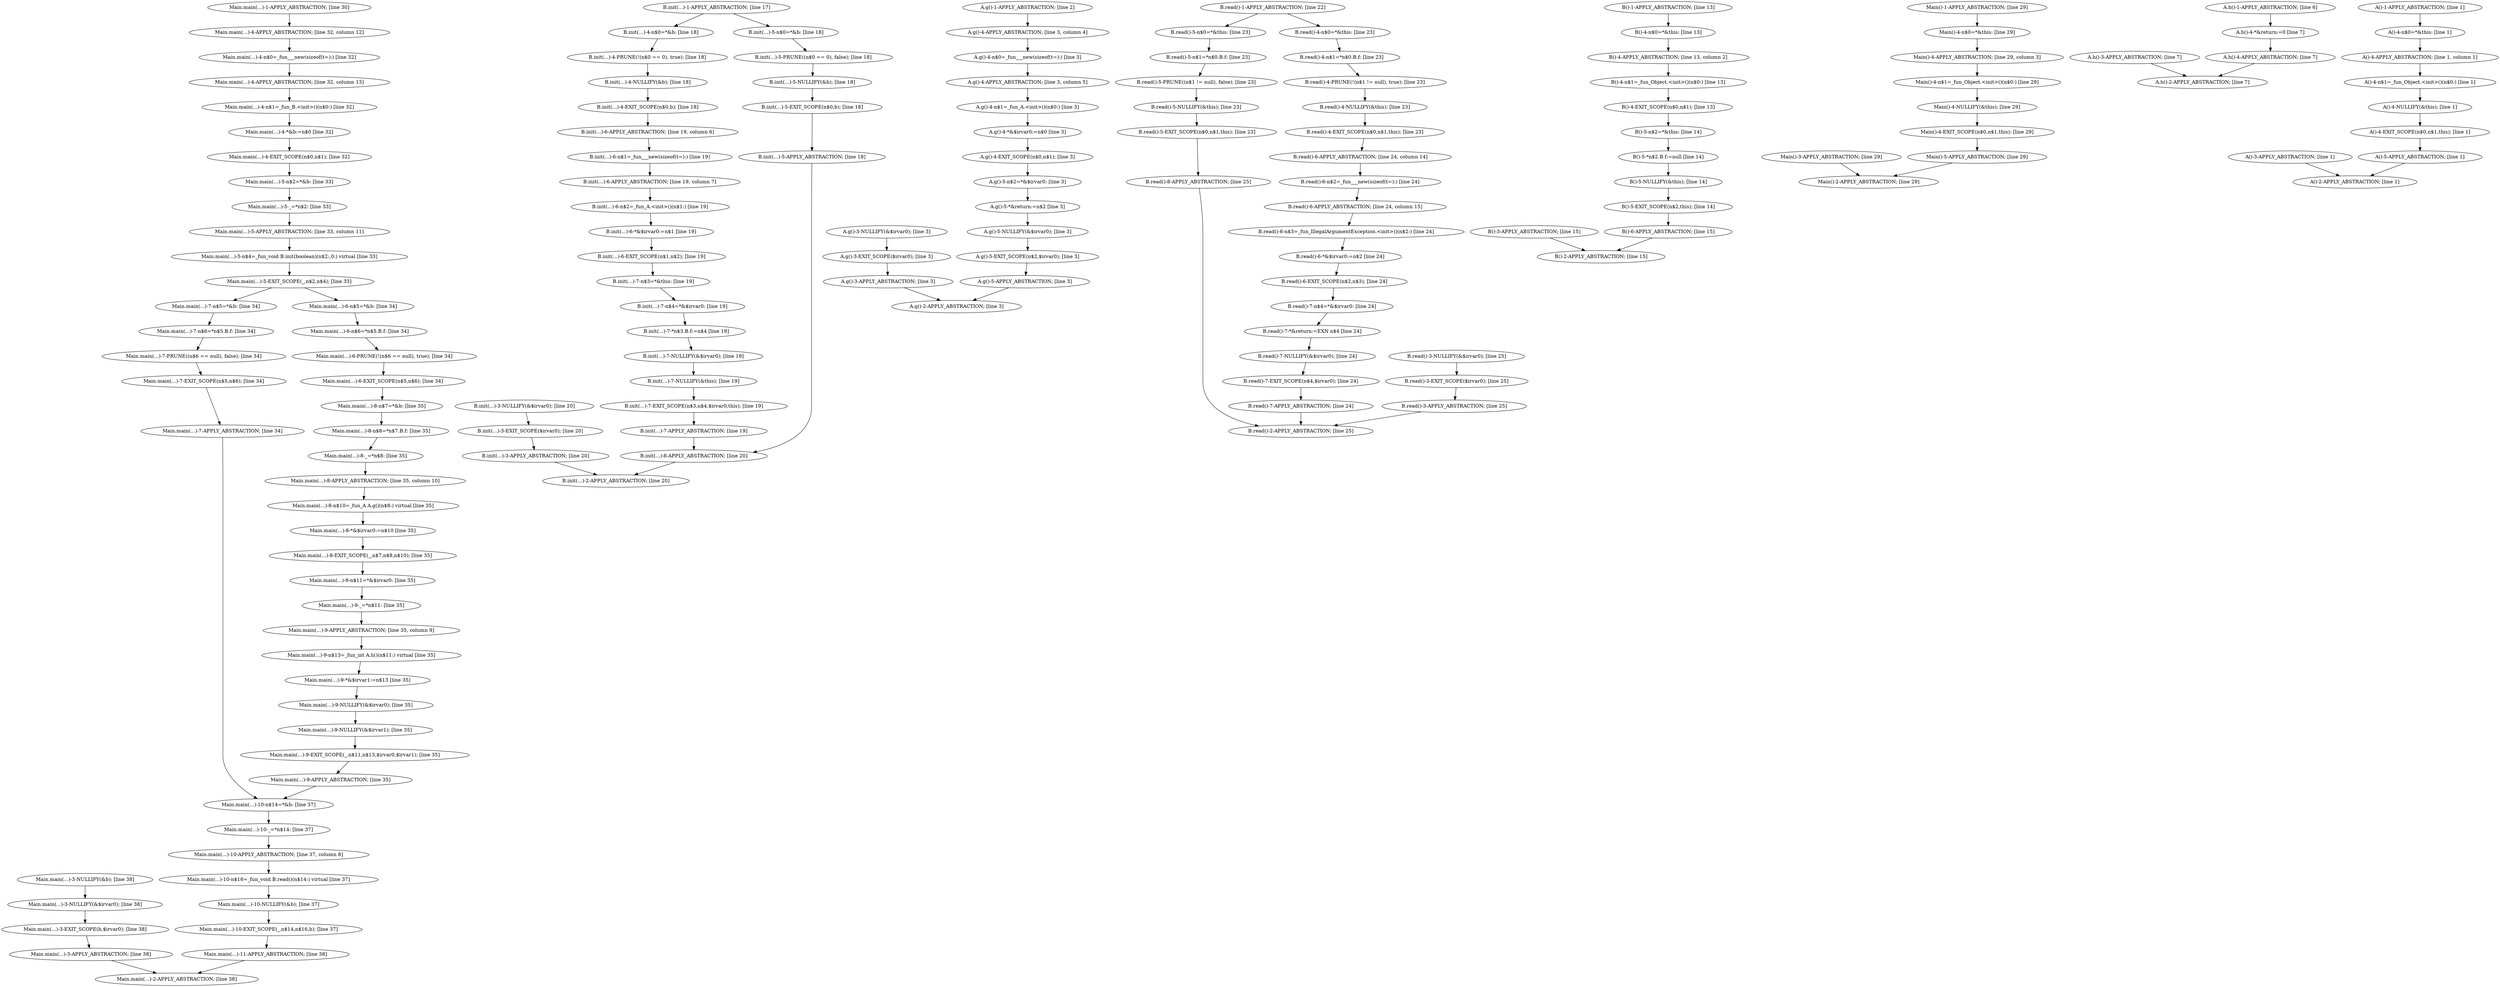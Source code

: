 digraph G {
  "Main.main(...)-9-n$13=_fun_int A.h()(n$11:) virtual [line 35]";
  "B.init(...)-3-NULLIFY(&$irvar0); [line 20]";
  "B.init(...)-5-EXIT_SCOPE(n$0,b); [line 18]";
  "A.g()-5-NULLIFY(&$irvar0); [line 3]";
  "B.read()-4-EXIT_SCOPE(n$0,n$1,this); [line 23]";
  "B()-3-APPLY_ABSTRACTION; [line 15]";
  "A.g()-4-n$0=_fun___new(sizeof(t=):) [line 3]";
  "B.read()-4-n$1=*n$0.B.f: [line 23]";
  "Main.main(...)-11-APPLY_ABSTRACTION; [line 38]";
  "A.g()-4-APPLY_ABSTRACTION; [line 3, column 4]";
  "B()-4-n$1=_fun_Object.<init>()(n$0:) [line 13]";
  "B.read()-8-APPLY_ABSTRACTION; [line 25]";
  "Main.main(...)-4-n$0=_fun___new(sizeof(t=):) [line 32]";
  "Main.main(...)-4-APPLY_ABSTRACTION; [line 32, column 12]";
  "Main.main(...)-8-n$10=_fun_A A.g()(n$8:) virtual [line 35]";
  "A.g()-3-APPLY_ABSTRACTION; [line 3]";
  "A.g()-4-*&$irvar0:=n$0 [line 3]";
  "B()-5-*n$2.B.f:=null [line 14]";
  "B.init(...)-4-NULLIFY(&b); [line 18]";
  "B.read()-6-APPLY_ABSTRACTION; [line 24, column 14]";
  "B.init(...)-6-*&$irvar0:=n$1 [line 19]";
  "Main.main(...)-4-APPLY_ABSTRACTION; [line 32, column 13]";
  "Main()-4-NULLIFY(&this); [line 29]";
  "Main.main(...)-3-NULLIFY(&b); [line 38]";
  "Main.main(...)-6-PRUNE(!(n$6 == null), true); [line 34]";
  "A.h()-4-*&return:=0 [line 7]";
  "B.read()-1-APPLY_ABSTRACTION; [line 22]";
  "Main.main(...)-9-NULLIFY(&$irvar1); [line 35]";
  "B.init(...)-7-n$4=*&$irvar0: [line 19]";
  "B.read()-7-APPLY_ABSTRACTION; [line 24]";
  "Main.main(...)-10-_=*n$14: [line 37]";
  "A.g()-2-APPLY_ABSTRACTION; [line 3]";
  "B.init(...)-7-NULLIFY(&this); [line 19]";
  "A()-4-NULLIFY(&this); [line 1]";
  "A.h()-4-APPLY_ABSTRACTION; [line 7]";
  "B()-5-EXIT_SCOPE(n$2,this); [line 14]";
  "Main.main(...)-9-_=*n$11: [line 35]";
  "B.read()-5-EXIT_SCOPE(n$0,n$1,this); [line 23]";
  "Main.main(...)-6-EXIT_SCOPE(n$5,n$6); [line 34]";
  "B.init(...)-7-NULLIFY(&$irvar0); [line 19]";
  "B()-4-EXIT_SCOPE(n$0,n$1); [line 13]";
  "Main()-3-APPLY_ABSTRACTION; [line 29]";
  "A.g()-5-EXIT_SCOPE(n$2,$irvar0); [line 3]";
  "Main.main(...)-5-APPLY_ABSTRACTION; [line 33, column 11]";
  "Main.main(...)-7-n$5=*&b: [line 34]";
  "Main.main(...)-10-n$16=_fun_void B.read()(n$14:) virtual [line 37]";
  "Main.main(...)-7-EXIT_SCOPE(n$5,n$6); [line 34]";
  "Main.main(...)-8-APPLY_ABSTRACTION; [line 35, column 10]";
  "B.init(...)-8-APPLY_ABSTRACTION; [line 20]";
  "Main.main(...)-2-APPLY_ABSTRACTION; [line 38]";
  "B.read()-7-NULLIFY(&$irvar0); [line 24]";
  "Main.main(...)-9-NULLIFY(&$irvar0); [line 35]";
  "Main()-4-APPLY_ABSTRACTION; [line 29, column 3]";
  "B.init(...)-5-PRUNE((n$0 == 0), false); [line 18]";
  "Main.main(...)-3-EXIT_SCOPE(b,$irvar0); [line 38]";
  "Main.main(...)-5-n$2=*&b: [line 33]";
  "Main.main(...)-6-n$5=*&b: [line 34]";
  "A()-4-APPLY_ABSTRACTION; [line 1, column 1]";
  "B.read()-7-EXIT_SCOPE(n$4,$irvar0); [line 24]";
  "A.g()-4-APPLY_ABSTRACTION; [line 3, column 5]";
  "Main.main(...)-8-n$8=*n$7.B.f: [line 35]";
  "Main.main(...)-3-NULLIFY(&$irvar0); [line 38]";
  "Main()-5-APPLY_ABSTRACTION; [line 29]";
  "Main.main(...)-4-*&b:=n$0 [line 32]";
  "B.read()-7-n$4=*&$irvar0: [line 24]";
  "A()-2-APPLY_ABSTRACTION; [line 1]";
  "B.init(...)-1-APPLY_ABSTRACTION; [line 17]";
  "Main.main(...)-9-APPLY_ABSTRACTION; [line 35]";
  "B.init(...)-2-APPLY_ABSTRACTION; [line 20]";
  "A.g()-5-n$2=*&$irvar0: [line 3]";
  "B()-4-APPLY_ABSTRACTION; [line 13, column 2]";
  "Main()-4-n$0=*&this: [line 29]";
  "B.init(...)-3-EXIT_SCOPE($irvar0); [line 20]";
  "B.read()-5-n$0=*&this: [line 23]";
  "A.g()-4-EXIT_SCOPE(n$0,n$1); [line 3]";
  "B.read()-2-APPLY_ABSTRACTION; [line 25]";
  "B.init(...)-4-n$0=*&b: [line 18]";
  "Main()-4-EXIT_SCOPE(n$0,n$1,this); [line 29]";
  "B.init(...)-5-APPLY_ABSTRACTION; [line 18]";
  "B.init(...)-7-EXIT_SCOPE(n$3,n$4,$irvar0,this); [line 19]";
  "Main.main(...)-3-APPLY_ABSTRACTION; [line 38]";
  "B.init(...)-6-n$2=_fun_A.<init>()(n$1:) [line 19]";
  "A.h()-1-APPLY_ABSTRACTION; [line 6]";
  "A.g()-5-*&return:=n$2 [line 3]";
  "A.h()-2-APPLY_ABSTRACTION; [line 7]";
  "A()-4-EXIT_SCOPE(n$0,n$1,this); [line 1]";
  "Main.main(...)-9-APPLY_ABSTRACTION; [line 35, column 9]";
  "Main()-4-n$1=_fun_Object.<init>()(n$0:) [line 29]";
  "A.g()-3-EXIT_SCOPE($irvar0); [line 3]";
  "A()-5-APPLY_ABSTRACTION; [line 1]";
  "B.read()-6-n$2=_fun___new(sizeof(t=):) [line 24]";
  "Main.main(...)-9-n$11=*&$irvar0: [line 35]";
  "A()-4-n$0=*&this: [line 1]";
  "Main()-1-APPLY_ABSTRACTION; [line 29]";
  "Main.main(...)-10-EXIT_SCOPE(_,n$14,n$16,b); [line 37]";
  "Main.main(...)-5-_=*n$2: [line 33]";
  "B.init(...)-6-APPLY_ABSTRACTION; [line 19, column 6]";
  "B.read()-3-NULLIFY(&$irvar0); [line 25]";
  "Main.main(...)-8-EXIT_SCOPE(_,n$7,n$8,n$10); [line 35]";
  "B()-4-n$0=*&this: [line 13]";
  "B.read()-6-*&$irvar0:=n$2 [line 24]";
  "B.init(...)-5-NULLIFY(&b); [line 18]";
  "A.g()-1-APPLY_ABSTRACTION; [line 2]";
  "Main.main(...)-7-n$6=*n$5.B.f: [line 34]";
  "B.read()-6-EXIT_SCOPE(n$2,n$3); [line 24]";
  "B.read()-6-n$3=_fun_IllegalArgumentException.<init>()(n$2:) [line 24]";
  "B.read()-4-PRUNE(!(n$1 != null), true); [line 23]";
  "B.init(...)-6-n$1=_fun___new(sizeof(t=):) [line 19]";
  "B()-1-APPLY_ABSTRACTION; [line 13]";
  "B.init(...)-7-APPLY_ABSTRACTION; [line 19]";
  "Main.main(...)-4-EXIT_SCOPE(n$0,n$1); [line 32]";
  "Main.main(...)-9-EXIT_SCOPE(_,n$11,n$13,$irvar0,$irvar1); [line 35]";
  "Main.main(...)-7-PRUNE((n$6 == null), false); [line 34]";
  "B.init(...)-4-EXIT_SCOPE(n$0,b); [line 18]";
  "A()-4-n$1=_fun_Object.<init>()(n$0:) [line 1]";
  "Main.main(...)-10-NULLIFY(&b); [line 37]";
  "Main.main(...)-8-_=*n$8: [line 35]";
  "Main.main(...)-9-*&$irvar1:=n$13 [line 35]";
  "B.init(...)-5-n$0=*&b: [line 18]";
  "B.read()-7-*&return:=EXN n$4 [line 24]";
  "Main.main(...)-5-n$4=_fun_void B.init(boolean)(n$2:,0:) virtual [line 33]";
  "B.init(...)-4-PRUNE(!(n$0 == 0), true); [line 18]";
  "Main()-2-APPLY_ABSTRACTION; [line 29]";
  "B.init(...)-6-APPLY_ABSTRACTION; [line 19, column 7]";
  "B.init(...)-7-*n$3.B.f:=n$4 [line 19]";
  "B.read()-6-APPLY_ABSTRACTION; [line 24, column 15]";
  "Main.main(...)-8-*&$irvar0:=n$10 [line 35]";
  "B()-5-NULLIFY(&this); [line 14]";
  "B()-6-APPLY_ABSTRACTION; [line 15]";
  "B.read()-3-EXIT_SCOPE($irvar0); [line 25]";
  "A.g()-4-n$1=_fun_A.<init>()(n$0:) [line 3]";
  "Main.main(...)-1-APPLY_ABSTRACTION; [line 30]";
  "A.h()-3-APPLY_ABSTRACTION; [line 7]";
  "B.init(...)-3-APPLY_ABSTRACTION; [line 20]";
  "B.read()-5-PRUNE((n$1 != null), false); [line 23]";
  "Main.main(...)-8-n$7=*&b: [line 35]";
  "B()-5-n$2=*&this: [line 14]";
  "Main.main(...)-4-n$1=_fun_B.<init>()(n$0:) [line 32]";
  "B.init(...)-7-n$3=*&this: [line 19]";
  "A.g()-3-NULLIFY(&$irvar0); [line 3]";
  "A()-1-APPLY_ABSTRACTION; [line 1]";
  "B.read()-5-NULLIFY(&this); [line 23]";
  "B.init(...)-6-EXIT_SCOPE(n$1,n$2); [line 19]";
  "B.read()-3-APPLY_ABSTRACTION; [line 25]";
  "B.read()-4-NULLIFY(&this); [line 23]";
  "B.read()-5-n$1=*n$0.B.f: [line 23]";
  "Main.main(...)-6-n$6=*n$5.B.f: [line 34]";
  "Main.main(...)-10-n$14=*&b: [line 37]";
  "A()-3-APPLY_ABSTRACTION; [line 1]";
  "Main.main(...)-5-EXIT_SCOPE(_,n$2,n$4); [line 33]";
  "Main.main(...)-7-APPLY_ABSTRACTION; [line 34]";
  "Main.main(...)-10-APPLY_ABSTRACTION; [line 37, column 8]";
  "B.read()-4-n$0=*&this: [line 23]";
  "A.g()-5-APPLY_ABSTRACTION; [line 3]";
  "B()-2-APPLY_ABSTRACTION; [line 15]";
  
  
  "Main.main(...)-9-n$13=_fun_int A.h()(n$11:) virtual [line 35]" -> "Main.main(...)-9-*&$irvar1:=n$13 [line 35]";
  "B.init(...)-3-NULLIFY(&$irvar0); [line 20]" -> "B.init(...)-3-EXIT_SCOPE($irvar0); [line 20]";
  "B.init(...)-5-EXIT_SCOPE(n$0,b); [line 18]" -> "B.init(...)-5-APPLY_ABSTRACTION; [line 18]";
  "A.g()-5-NULLIFY(&$irvar0); [line 3]" -> "A.g()-5-EXIT_SCOPE(n$2,$irvar0); [line 3]";
  "B.read()-4-EXIT_SCOPE(n$0,n$1,this); [line 23]" -> "B.read()-6-APPLY_ABSTRACTION; [line 24, column 14]";
  "B()-3-APPLY_ABSTRACTION; [line 15]" -> "B()-2-APPLY_ABSTRACTION; [line 15]";
  "A.g()-4-n$0=_fun___new(sizeof(t=):) [line 3]" -> "A.g()-4-APPLY_ABSTRACTION; [line 3, column 5]";
  "B.read()-4-n$1=*n$0.B.f: [line 23]" -> "B.read()-4-PRUNE(!(n$1 != null), true); [line 23]";
  "Main.main(...)-11-APPLY_ABSTRACTION; [line 38]" -> "Main.main(...)-2-APPLY_ABSTRACTION; [line 38]";
  "A.g()-4-APPLY_ABSTRACTION; [line 3, column 4]" -> "A.g()-4-n$0=_fun___new(sizeof(t=):) [line 3]";
  "B()-4-n$1=_fun_Object.<init>()(n$0:) [line 13]" -> "B()-4-EXIT_SCOPE(n$0,n$1); [line 13]";
  "B.read()-8-APPLY_ABSTRACTION; [line 25]" -> "B.read()-2-APPLY_ABSTRACTION; [line 25]";
  "Main.main(...)-4-n$0=_fun___new(sizeof(t=):) [line 32]" -> "Main.main(...)-4-APPLY_ABSTRACTION; [line 32, column 13]";
  "Main.main(...)-4-APPLY_ABSTRACTION; [line 32, column 12]" -> "Main.main(...)-4-n$0=_fun___new(sizeof(t=):) [line 32]";
  "Main.main(...)-8-n$10=_fun_A A.g()(n$8:) virtual [line 35]" -> "Main.main(...)-8-*&$irvar0:=n$10 [line 35]";
  "A.g()-3-APPLY_ABSTRACTION; [line 3]" -> "A.g()-2-APPLY_ABSTRACTION; [line 3]";
  "A.g()-4-*&$irvar0:=n$0 [line 3]" -> "A.g()-4-EXIT_SCOPE(n$0,n$1); [line 3]";
  "B()-5-*n$2.B.f:=null [line 14]" -> "B()-5-NULLIFY(&this); [line 14]";
  "B.init(...)-4-NULLIFY(&b); [line 18]" -> "B.init(...)-4-EXIT_SCOPE(n$0,b); [line 18]";
  "B.read()-6-APPLY_ABSTRACTION; [line 24, column 14]" -> "B.read()-6-n$2=_fun___new(sizeof(t=):) [line 24]";
  "B.init(...)-6-*&$irvar0:=n$1 [line 19]" -> "B.init(...)-6-EXIT_SCOPE(n$1,n$2); [line 19]";
  "Main.main(...)-4-APPLY_ABSTRACTION; [line 32, column 13]" -> "Main.main(...)-4-n$1=_fun_B.<init>()(n$0:) [line 32]";
  "Main()-4-NULLIFY(&this); [line 29]" -> "Main()-4-EXIT_SCOPE(n$0,n$1,this); [line 29]";
  "Main.main(...)-3-NULLIFY(&b); [line 38]" -> "Main.main(...)-3-NULLIFY(&$irvar0); [line 38]";
  "Main.main(...)-6-PRUNE(!(n$6 == null), true); [line 34]" -> "Main.main(...)-6-EXIT_SCOPE(n$5,n$6); [line 34]";
  "A.h()-4-*&return:=0 [line 7]" -> "A.h()-4-APPLY_ABSTRACTION; [line 7]";
  "B.read()-1-APPLY_ABSTRACTION; [line 22]" -> "B.read()-4-n$0=*&this: [line 23]";
  "B.read()-1-APPLY_ABSTRACTION; [line 22]" -> "B.read()-5-n$0=*&this: [line 23]";
  "Main.main(...)-9-NULLIFY(&$irvar1); [line 35]" -> "Main.main(...)-9-EXIT_SCOPE(_,n$11,n$13,$irvar0,$irvar1); [line 35]";
  "B.init(...)-7-n$4=*&$irvar0: [line 19]" -> "B.init(...)-7-*n$3.B.f:=n$4 [line 19]";
  "B.read()-7-APPLY_ABSTRACTION; [line 24]" -> "B.read()-2-APPLY_ABSTRACTION; [line 25]";
  "Main.main(...)-10-_=*n$14: [line 37]" -> "Main.main(...)-10-APPLY_ABSTRACTION; [line 37, column 8]";
  "B.init(...)-7-NULLIFY(&this); [line 19]" -> "B.init(...)-7-EXIT_SCOPE(n$3,n$4,$irvar0,this); [line 19]";
  "A()-4-NULLIFY(&this); [line 1]" -> "A()-4-EXIT_SCOPE(n$0,n$1,this); [line 1]";
  "A.h()-4-APPLY_ABSTRACTION; [line 7]" -> "A.h()-2-APPLY_ABSTRACTION; [line 7]";
  "B()-5-EXIT_SCOPE(n$2,this); [line 14]" -> "B()-6-APPLY_ABSTRACTION; [line 15]";
  "Main.main(...)-9-_=*n$11: [line 35]" -> "Main.main(...)-9-APPLY_ABSTRACTION; [line 35, column 9]";
  "B.read()-5-EXIT_SCOPE(n$0,n$1,this); [line 23]" -> "B.read()-8-APPLY_ABSTRACTION; [line 25]";
  "Main.main(...)-6-EXIT_SCOPE(n$5,n$6); [line 34]" -> "Main.main(...)-8-n$7=*&b: [line 35]";
  "B.init(...)-7-NULLIFY(&$irvar0); [line 19]" -> "B.init(...)-7-NULLIFY(&this); [line 19]";
  "B()-4-EXIT_SCOPE(n$0,n$1); [line 13]" -> "B()-5-n$2=*&this: [line 14]";
  "Main()-3-APPLY_ABSTRACTION; [line 29]" -> "Main()-2-APPLY_ABSTRACTION; [line 29]";
  "A.g()-5-EXIT_SCOPE(n$2,$irvar0); [line 3]" -> "A.g()-5-APPLY_ABSTRACTION; [line 3]";
  "Main.main(...)-5-APPLY_ABSTRACTION; [line 33, column 11]" -> "Main.main(...)-5-n$4=_fun_void B.init(boolean)(n$2:,0:) virtual [line 33]";
  "Main.main(...)-7-n$5=*&b: [line 34]" -> "Main.main(...)-7-n$6=*n$5.B.f: [line 34]";
  "Main.main(...)-10-n$16=_fun_void B.read()(n$14:) virtual [line 37]" -> "Main.main(...)-10-NULLIFY(&b); [line 37]";
  "Main.main(...)-7-EXIT_SCOPE(n$5,n$6); [line 34]" -> "Main.main(...)-7-APPLY_ABSTRACTION; [line 34]";
  "Main.main(...)-8-APPLY_ABSTRACTION; [line 35, column 10]" -> "Main.main(...)-8-n$10=_fun_A A.g()(n$8:) virtual [line 35]";
  "B.init(...)-8-APPLY_ABSTRACTION; [line 20]" -> "B.init(...)-2-APPLY_ABSTRACTION; [line 20]";
  "B.read()-7-NULLIFY(&$irvar0); [line 24]" -> "B.read()-7-EXIT_SCOPE(n$4,$irvar0); [line 24]";
  "Main.main(...)-9-NULLIFY(&$irvar0); [line 35]" -> "Main.main(...)-9-NULLIFY(&$irvar1); [line 35]";
  "Main()-4-APPLY_ABSTRACTION; [line 29, column 3]" -> "Main()-4-n$1=_fun_Object.<init>()(n$0:) [line 29]";
  "B.init(...)-5-PRUNE((n$0 == 0), false); [line 18]" -> "B.init(...)-5-NULLIFY(&b); [line 18]";
  "Main.main(...)-3-EXIT_SCOPE(b,$irvar0); [line 38]" -> "Main.main(...)-3-APPLY_ABSTRACTION; [line 38]";
  "Main.main(...)-5-n$2=*&b: [line 33]" -> "Main.main(...)-5-_=*n$2: [line 33]";
  "Main.main(...)-6-n$5=*&b: [line 34]" -> "Main.main(...)-6-n$6=*n$5.B.f: [line 34]";
  "A()-4-APPLY_ABSTRACTION; [line 1, column 1]" -> "A()-4-n$1=_fun_Object.<init>()(n$0:) [line 1]";
  "B.read()-7-EXIT_SCOPE(n$4,$irvar0); [line 24]" -> "B.read()-7-APPLY_ABSTRACTION; [line 24]";
  "A.g()-4-APPLY_ABSTRACTION; [line 3, column 5]" -> "A.g()-4-n$1=_fun_A.<init>()(n$0:) [line 3]";
  "Main.main(...)-8-n$8=*n$7.B.f: [line 35]" -> "Main.main(...)-8-_=*n$8: [line 35]";
  "Main.main(...)-3-NULLIFY(&$irvar0); [line 38]" -> "Main.main(...)-3-EXIT_SCOPE(b,$irvar0); [line 38]";
  "Main()-5-APPLY_ABSTRACTION; [line 29]" -> "Main()-2-APPLY_ABSTRACTION; [line 29]";
  "Main.main(...)-4-*&b:=n$0 [line 32]" -> "Main.main(...)-4-EXIT_SCOPE(n$0,n$1); [line 32]";
  "B.read()-7-n$4=*&$irvar0: [line 24]" -> "B.read()-7-*&return:=EXN n$4 [line 24]";
  "B.init(...)-1-APPLY_ABSTRACTION; [line 17]" -> "B.init(...)-4-n$0=*&b: [line 18]";
  "B.init(...)-1-APPLY_ABSTRACTION; [line 17]" -> "B.init(...)-5-n$0=*&b: [line 18]";
  "Main.main(...)-9-APPLY_ABSTRACTION; [line 35]" -> "Main.main(...)-10-n$14=*&b: [line 37]";
  "A.g()-5-n$2=*&$irvar0: [line 3]" -> "A.g()-5-*&return:=n$2 [line 3]";
  "B()-4-APPLY_ABSTRACTION; [line 13, column 2]" -> "B()-4-n$1=_fun_Object.<init>()(n$0:) [line 13]";
  "Main()-4-n$0=*&this: [line 29]" -> "Main()-4-APPLY_ABSTRACTION; [line 29, column 3]";
  "B.init(...)-3-EXIT_SCOPE($irvar0); [line 20]" -> "B.init(...)-3-APPLY_ABSTRACTION; [line 20]";
  "B.read()-5-n$0=*&this: [line 23]" -> "B.read()-5-n$1=*n$0.B.f: [line 23]";
  "A.g()-4-EXIT_SCOPE(n$0,n$1); [line 3]" -> "A.g()-5-n$2=*&$irvar0: [line 3]";
  "B.init(...)-4-n$0=*&b: [line 18]" -> "B.init(...)-4-PRUNE(!(n$0 == 0), true); [line 18]";
  "Main()-4-EXIT_SCOPE(n$0,n$1,this); [line 29]" -> "Main()-5-APPLY_ABSTRACTION; [line 29]";
  "B.init(...)-5-APPLY_ABSTRACTION; [line 18]" -> "B.init(...)-8-APPLY_ABSTRACTION; [line 20]";
  "B.init(...)-7-EXIT_SCOPE(n$3,n$4,$irvar0,this); [line 19]" -> "B.init(...)-7-APPLY_ABSTRACTION; [line 19]";
  "Main.main(...)-3-APPLY_ABSTRACTION; [line 38]" -> "Main.main(...)-2-APPLY_ABSTRACTION; [line 38]";
  "B.init(...)-6-n$2=_fun_A.<init>()(n$1:) [line 19]" -> "B.init(...)-6-*&$irvar0:=n$1 [line 19]";
  "A.h()-1-APPLY_ABSTRACTION; [line 6]" -> "A.h()-4-*&return:=0 [line 7]";
  "A.g()-5-*&return:=n$2 [line 3]" -> "A.g()-5-NULLIFY(&$irvar0); [line 3]";
  "A()-4-EXIT_SCOPE(n$0,n$1,this); [line 1]" -> "A()-5-APPLY_ABSTRACTION; [line 1]";
  "Main.main(...)-9-APPLY_ABSTRACTION; [line 35, column 9]" -> "Main.main(...)-9-n$13=_fun_int A.h()(n$11:) virtual [line 35]";
  "Main()-4-n$1=_fun_Object.<init>()(n$0:) [line 29]" -> "Main()-4-NULLIFY(&this); [line 29]";
  "A.g()-3-EXIT_SCOPE($irvar0); [line 3]" -> "A.g()-3-APPLY_ABSTRACTION; [line 3]";
  "A()-5-APPLY_ABSTRACTION; [line 1]" -> "A()-2-APPLY_ABSTRACTION; [line 1]";
  "B.read()-6-n$2=_fun___new(sizeof(t=):) [line 24]" -> "B.read()-6-APPLY_ABSTRACTION; [line 24, column 15]";
  "Main.main(...)-9-n$11=*&$irvar0: [line 35]" -> "Main.main(...)-9-_=*n$11: [line 35]";
  "A()-4-n$0=*&this: [line 1]" -> "A()-4-APPLY_ABSTRACTION; [line 1, column 1]";
  "Main()-1-APPLY_ABSTRACTION; [line 29]" -> "Main()-4-n$0=*&this: [line 29]";
  "Main.main(...)-10-EXIT_SCOPE(_,n$14,n$16,b); [line 37]" -> "Main.main(...)-11-APPLY_ABSTRACTION; [line 38]";
  "Main.main(...)-5-_=*n$2: [line 33]" -> "Main.main(...)-5-APPLY_ABSTRACTION; [line 33, column 11]";
  "B.init(...)-6-APPLY_ABSTRACTION; [line 19, column 6]" -> "B.init(...)-6-n$1=_fun___new(sizeof(t=):) [line 19]";
  "B.read()-3-NULLIFY(&$irvar0); [line 25]" -> "B.read()-3-EXIT_SCOPE($irvar0); [line 25]";
  "Main.main(...)-8-EXIT_SCOPE(_,n$7,n$8,n$10); [line 35]" -> "Main.main(...)-9-n$11=*&$irvar0: [line 35]";
  "B()-4-n$0=*&this: [line 13]" -> "B()-4-APPLY_ABSTRACTION; [line 13, column 2]";
  "B.read()-6-*&$irvar0:=n$2 [line 24]" -> "B.read()-6-EXIT_SCOPE(n$2,n$3); [line 24]";
  "B.init(...)-5-NULLIFY(&b); [line 18]" -> "B.init(...)-5-EXIT_SCOPE(n$0,b); [line 18]";
  "A.g()-1-APPLY_ABSTRACTION; [line 2]" -> "A.g()-4-APPLY_ABSTRACTION; [line 3, column 4]";
  "Main.main(...)-7-n$6=*n$5.B.f: [line 34]" -> "Main.main(...)-7-PRUNE((n$6 == null), false); [line 34]";
  "B.read()-6-EXIT_SCOPE(n$2,n$3); [line 24]" -> "B.read()-7-n$4=*&$irvar0: [line 24]";
  "B.read()-6-n$3=_fun_IllegalArgumentException.<init>()(n$2:) [line 24]" -> "B.read()-6-*&$irvar0:=n$2 [line 24]";
  "B.read()-4-PRUNE(!(n$1 != null), true); [line 23]" -> "B.read()-4-NULLIFY(&this); [line 23]";
  "B.init(...)-6-n$1=_fun___new(sizeof(t=):) [line 19]" -> "B.init(...)-6-APPLY_ABSTRACTION; [line 19, column 7]";
  "B()-1-APPLY_ABSTRACTION; [line 13]" -> "B()-4-n$0=*&this: [line 13]";
  "B.init(...)-7-APPLY_ABSTRACTION; [line 19]" -> "B.init(...)-8-APPLY_ABSTRACTION; [line 20]";
  "Main.main(...)-4-EXIT_SCOPE(n$0,n$1); [line 32]" -> "Main.main(...)-5-n$2=*&b: [line 33]";
  "Main.main(...)-9-EXIT_SCOPE(_,n$11,n$13,$irvar0,$irvar1); [line 35]" -> "Main.main(...)-9-APPLY_ABSTRACTION; [line 35]";
  "Main.main(...)-7-PRUNE((n$6 == null), false); [line 34]" -> "Main.main(...)-7-EXIT_SCOPE(n$5,n$6); [line 34]";
  "B.init(...)-4-EXIT_SCOPE(n$0,b); [line 18]" -> "B.init(...)-6-APPLY_ABSTRACTION; [line 19, column 6]";
  "A()-4-n$1=_fun_Object.<init>()(n$0:) [line 1]" -> "A()-4-NULLIFY(&this); [line 1]";
  "Main.main(...)-10-NULLIFY(&b); [line 37]" -> "Main.main(...)-10-EXIT_SCOPE(_,n$14,n$16,b); [line 37]";
  "Main.main(...)-8-_=*n$8: [line 35]" -> "Main.main(...)-8-APPLY_ABSTRACTION; [line 35, column 10]";
  "Main.main(...)-9-*&$irvar1:=n$13 [line 35]" -> "Main.main(...)-9-NULLIFY(&$irvar0); [line 35]";
  "B.init(...)-5-n$0=*&b: [line 18]" -> "B.init(...)-5-PRUNE((n$0 == 0), false); [line 18]";
  "B.read()-7-*&return:=EXN n$4 [line 24]" -> "B.read()-7-NULLIFY(&$irvar0); [line 24]";
  "Main.main(...)-5-n$4=_fun_void B.init(boolean)(n$2:,0:) virtual [line 33]" -> "Main.main(...)-5-EXIT_SCOPE(_,n$2,n$4); [line 33]";
  "B.init(...)-4-PRUNE(!(n$0 == 0), true); [line 18]" -> "B.init(...)-4-NULLIFY(&b); [line 18]";
  "B.init(...)-6-APPLY_ABSTRACTION; [line 19, column 7]" -> "B.init(...)-6-n$2=_fun_A.<init>()(n$1:) [line 19]";
  "B.init(...)-7-*n$3.B.f:=n$4 [line 19]" -> "B.init(...)-7-NULLIFY(&$irvar0); [line 19]";
  "B.read()-6-APPLY_ABSTRACTION; [line 24, column 15]" -> "B.read()-6-n$3=_fun_IllegalArgumentException.<init>()(n$2:) [line 24]";
  "Main.main(...)-8-*&$irvar0:=n$10 [line 35]" -> "Main.main(...)-8-EXIT_SCOPE(_,n$7,n$8,n$10); [line 35]";
  "B()-5-NULLIFY(&this); [line 14]" -> "B()-5-EXIT_SCOPE(n$2,this); [line 14]";
  "B()-6-APPLY_ABSTRACTION; [line 15]" -> "B()-2-APPLY_ABSTRACTION; [line 15]";
  "B.read()-3-EXIT_SCOPE($irvar0); [line 25]" -> "B.read()-3-APPLY_ABSTRACTION; [line 25]";
  "A.g()-4-n$1=_fun_A.<init>()(n$0:) [line 3]" -> "A.g()-4-*&$irvar0:=n$0 [line 3]";
  "Main.main(...)-1-APPLY_ABSTRACTION; [line 30]" -> "Main.main(...)-4-APPLY_ABSTRACTION; [line 32, column 12]";
  "A.h()-3-APPLY_ABSTRACTION; [line 7]" -> "A.h()-2-APPLY_ABSTRACTION; [line 7]";
  "B.init(...)-3-APPLY_ABSTRACTION; [line 20]" -> "B.init(...)-2-APPLY_ABSTRACTION; [line 20]";
  "B.read()-5-PRUNE((n$1 != null), false); [line 23]" -> "B.read()-5-NULLIFY(&this); [line 23]";
  "Main.main(...)-8-n$7=*&b: [line 35]" -> "Main.main(...)-8-n$8=*n$7.B.f: [line 35]";
  "B()-5-n$2=*&this: [line 14]" -> "B()-5-*n$2.B.f:=null [line 14]";
  "Main.main(...)-4-n$1=_fun_B.<init>()(n$0:) [line 32]" -> "Main.main(...)-4-*&b:=n$0 [line 32]";
  "B.init(...)-7-n$3=*&this: [line 19]" -> "B.init(...)-7-n$4=*&$irvar0: [line 19]";
  "A.g()-3-NULLIFY(&$irvar0); [line 3]" -> "A.g()-3-EXIT_SCOPE($irvar0); [line 3]";
  "A()-1-APPLY_ABSTRACTION; [line 1]" -> "A()-4-n$0=*&this: [line 1]";
  "B.read()-5-NULLIFY(&this); [line 23]" -> "B.read()-5-EXIT_SCOPE(n$0,n$1,this); [line 23]";
  "B.init(...)-6-EXIT_SCOPE(n$1,n$2); [line 19]" -> "B.init(...)-7-n$3=*&this: [line 19]";
  "B.read()-3-APPLY_ABSTRACTION; [line 25]" -> "B.read()-2-APPLY_ABSTRACTION; [line 25]";
  "B.read()-4-NULLIFY(&this); [line 23]" -> "B.read()-4-EXIT_SCOPE(n$0,n$1,this); [line 23]";
  "B.read()-5-n$1=*n$0.B.f: [line 23]" -> "B.read()-5-PRUNE((n$1 != null), false); [line 23]";
  "Main.main(...)-6-n$6=*n$5.B.f: [line 34]" -> "Main.main(...)-6-PRUNE(!(n$6 == null), true); [line 34]";
  "Main.main(...)-10-n$14=*&b: [line 37]" -> "Main.main(...)-10-_=*n$14: [line 37]";
  "A()-3-APPLY_ABSTRACTION; [line 1]" -> "A()-2-APPLY_ABSTRACTION; [line 1]";
  "Main.main(...)-5-EXIT_SCOPE(_,n$2,n$4); [line 33]" -> "Main.main(...)-6-n$5=*&b: [line 34]";
  "Main.main(...)-5-EXIT_SCOPE(_,n$2,n$4); [line 33]" -> "Main.main(...)-7-n$5=*&b: [line 34]";
  "Main.main(...)-7-APPLY_ABSTRACTION; [line 34]" -> "Main.main(...)-10-n$14=*&b: [line 37]";
  "Main.main(...)-10-APPLY_ABSTRACTION; [line 37, column 8]" -> "Main.main(...)-10-n$16=_fun_void B.read()(n$14:) virtual [line 37]";
  "B.read()-4-n$0=*&this: [line 23]" -> "B.read()-4-n$1=*n$0.B.f: [line 23]";
  "A.g()-5-APPLY_ABSTRACTION; [line 3]" -> "A.g()-2-APPLY_ABSTRACTION; [line 3]";
  
  }